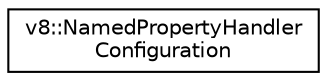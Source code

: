 digraph "Graphical Class Hierarchy"
{
  edge [fontname="Helvetica",fontsize="10",labelfontname="Helvetica",labelfontsize="10"];
  node [fontname="Helvetica",fontsize="10",shape=record];
  rankdir="LR";
  Node1 [label="v8::NamedPropertyHandler\lConfiguration",height=0.2,width=0.4,color="black", fillcolor="white", style="filled",URL="$structv8_1_1NamedPropertyHandlerConfiguration.html"];
}
